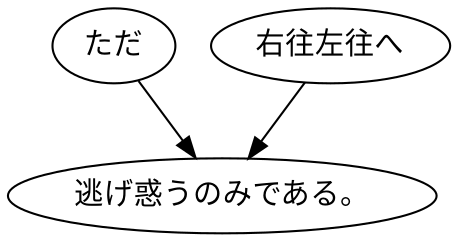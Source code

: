 digraph graph3989 {
	node0 [label="ただ"];
	node1 [label="右往左往へ"];
	node2 [label="逃げ惑うのみである。"];
	node0 -> node2;
	node1 -> node2;
}
